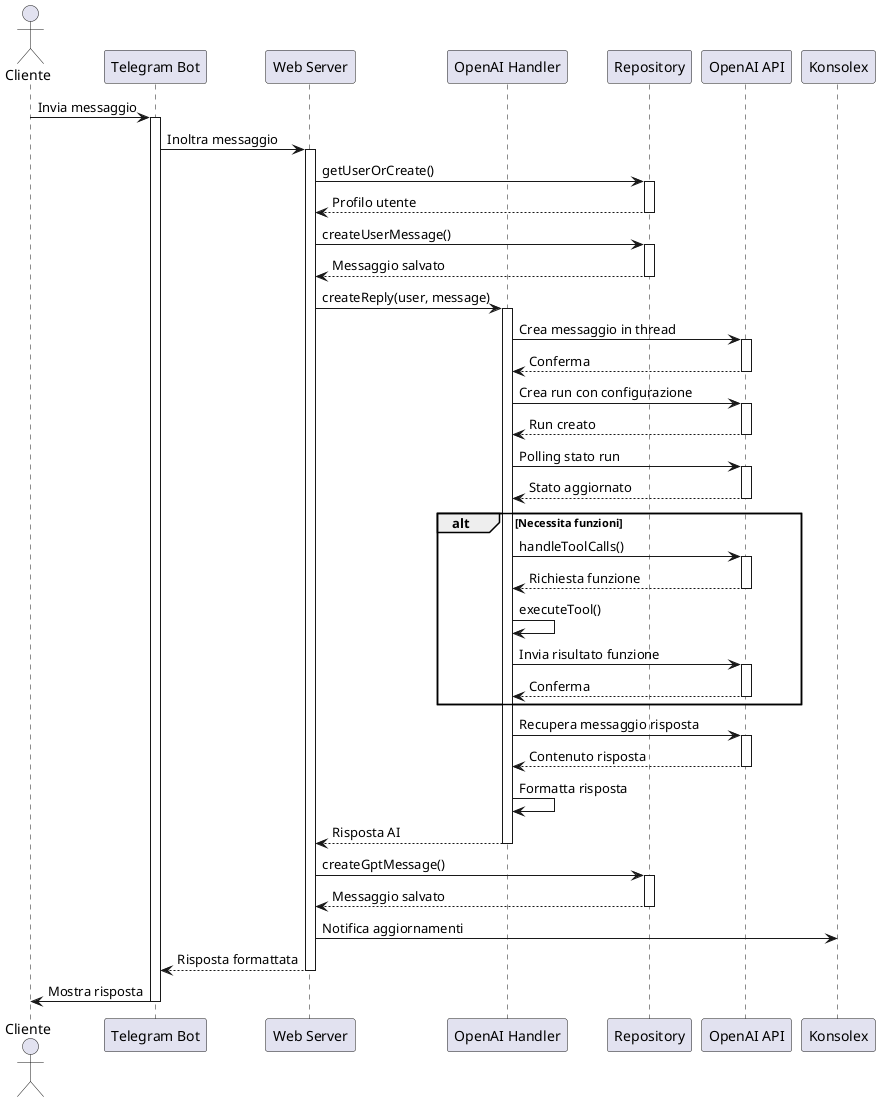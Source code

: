@startuml Conversation Flow
actor Cliente
participant "Telegram Bot" as Bot
participant "Web Server" as Server
participant "OpenAI Handler" as AI
participant "Repository" as Repo
participant "OpenAI API" as OpenAI

Cliente -> Bot: Invia messaggio
activate Bot
Bot -> Server: Inoltra messaggio
activate Server
Server -> Repo: getUserOrCreate()
activate Repo
Repo --> Server: Profilo utente
deactivate Repo

Server -> Repo: createUserMessage()
activate Repo
Repo --> Server: Messaggio salvato
deactivate Repo

Server -> AI: createReply(user, message)
activate AI
AI -> OpenAI: Crea messaggio in thread
activate OpenAI
OpenAI --> AI: Conferma
deactivate OpenAI

AI -> OpenAI: Crea run con configurazione
activate OpenAI
OpenAI --> AI: Run creato
deactivate OpenAI

AI -> OpenAI: Polling stato run
activate OpenAI
OpenAI --> AI: Stato aggiornato
deactivate OpenAI

alt Necessita funzioni
    AI -> OpenAI: handleToolCalls()
    activate OpenAI
    OpenAI --> AI: Richiesta funzione
    deactivate OpenAI
    
    AI -> AI: executeTool()
    AI -> OpenAI: Invia risultato funzione
    activate OpenAI
    OpenAI --> AI: Conferma
    deactivate OpenAI
end

AI -> OpenAI: Recupera messaggio risposta
activate OpenAI
OpenAI --> AI: Contenuto risposta
deactivate OpenAI

AI -> AI: Formatta risposta
AI --> Server: Risposta AI
deactivate AI

Server -> Repo: createGptMessage()
activate Repo
Repo --> Server: Messaggio salvato
deactivate Repo

Server -> Konsolex: Notifica aggiornamenti
Server --> Bot: Risposta formattata
deactivate Server

Bot -> Cliente: Mostra risposta
deactivate Bot
@enduml
